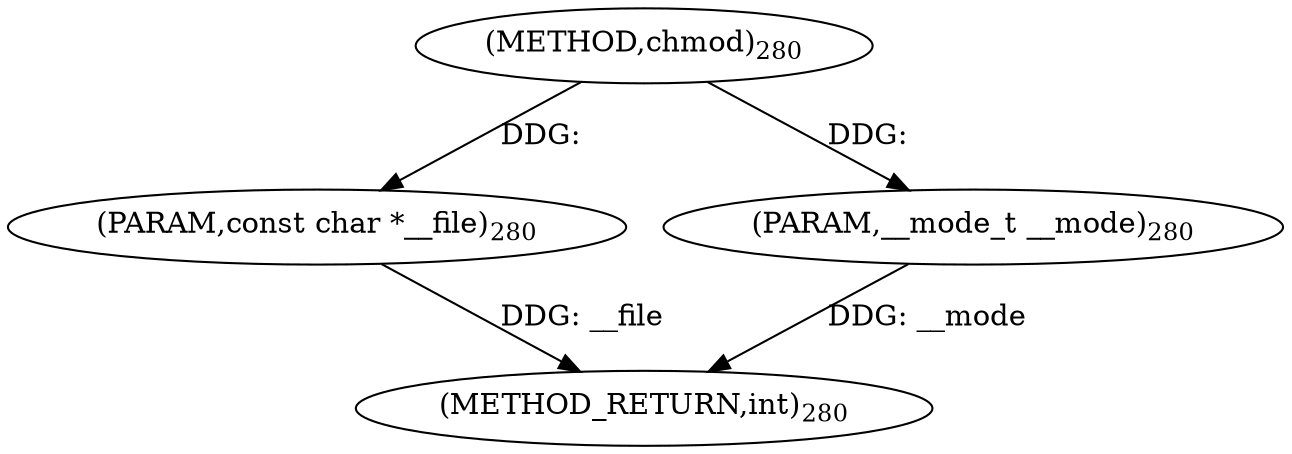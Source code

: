 digraph "chmod" {  
"33442" [label = <(METHOD,chmod)<SUB>280</SUB>> ]
"33445" [label = <(METHOD_RETURN,int)<SUB>280</SUB>> ]
"33443" [label = <(PARAM,const char *__file)<SUB>280</SUB>> ]
"33444" [label = <(PARAM,__mode_t __mode)<SUB>280</SUB>> ]
  "33443" -> "33445"  [ label = "DDG: __file"] 
  "33444" -> "33445"  [ label = "DDG: __mode"] 
  "33442" -> "33443"  [ label = "DDG: "] 
  "33442" -> "33444"  [ label = "DDG: "] 
}
